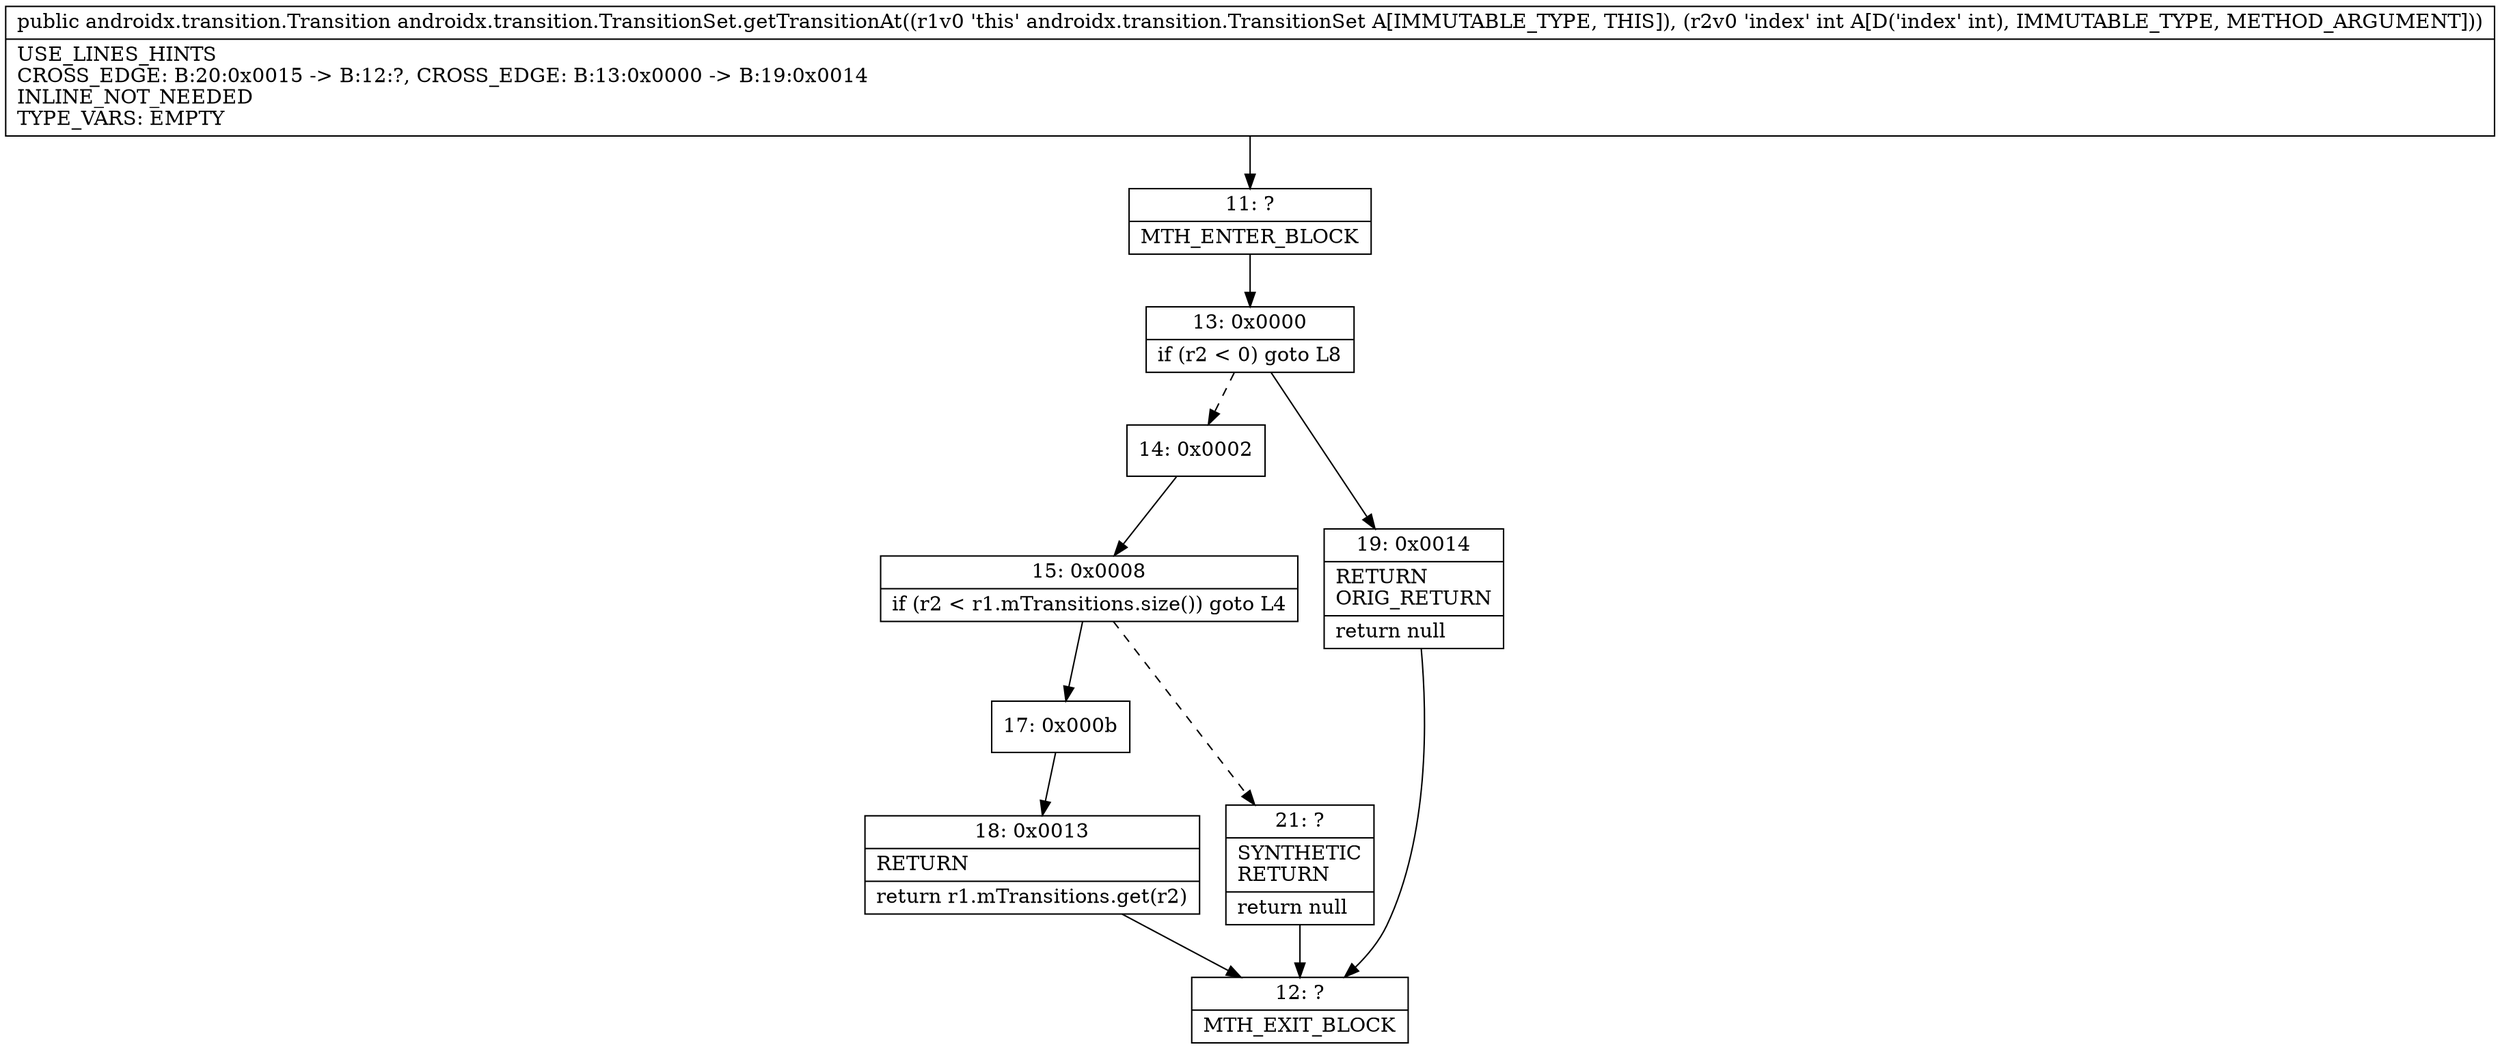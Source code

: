 digraph "CFG forandroidx.transition.TransitionSet.getTransitionAt(I)Landroidx\/transition\/Transition;" {
Node_11 [shape=record,label="{11\:\ ?|MTH_ENTER_BLOCK\l}"];
Node_13 [shape=record,label="{13\:\ 0x0000|if (r2 \< 0) goto L8\l}"];
Node_14 [shape=record,label="{14\:\ 0x0002}"];
Node_15 [shape=record,label="{15\:\ 0x0008|if (r2 \< r1.mTransitions.size()) goto L4\l}"];
Node_17 [shape=record,label="{17\:\ 0x000b}"];
Node_18 [shape=record,label="{18\:\ 0x0013|RETURN\l|return r1.mTransitions.get(r2)\l}"];
Node_12 [shape=record,label="{12\:\ ?|MTH_EXIT_BLOCK\l}"];
Node_21 [shape=record,label="{21\:\ ?|SYNTHETIC\lRETURN\l|return null\l}"];
Node_19 [shape=record,label="{19\:\ 0x0014|RETURN\lORIG_RETURN\l|return null\l}"];
MethodNode[shape=record,label="{public androidx.transition.Transition androidx.transition.TransitionSet.getTransitionAt((r1v0 'this' androidx.transition.TransitionSet A[IMMUTABLE_TYPE, THIS]), (r2v0 'index' int A[D('index' int), IMMUTABLE_TYPE, METHOD_ARGUMENT]))  | USE_LINES_HINTS\lCROSS_EDGE: B:20:0x0015 \-\> B:12:?, CROSS_EDGE: B:13:0x0000 \-\> B:19:0x0014\lINLINE_NOT_NEEDED\lTYPE_VARS: EMPTY\l}"];
MethodNode -> Node_11;Node_11 -> Node_13;
Node_13 -> Node_14[style=dashed];
Node_13 -> Node_19;
Node_14 -> Node_15;
Node_15 -> Node_17;
Node_15 -> Node_21[style=dashed];
Node_17 -> Node_18;
Node_18 -> Node_12;
Node_21 -> Node_12;
Node_19 -> Node_12;
}

